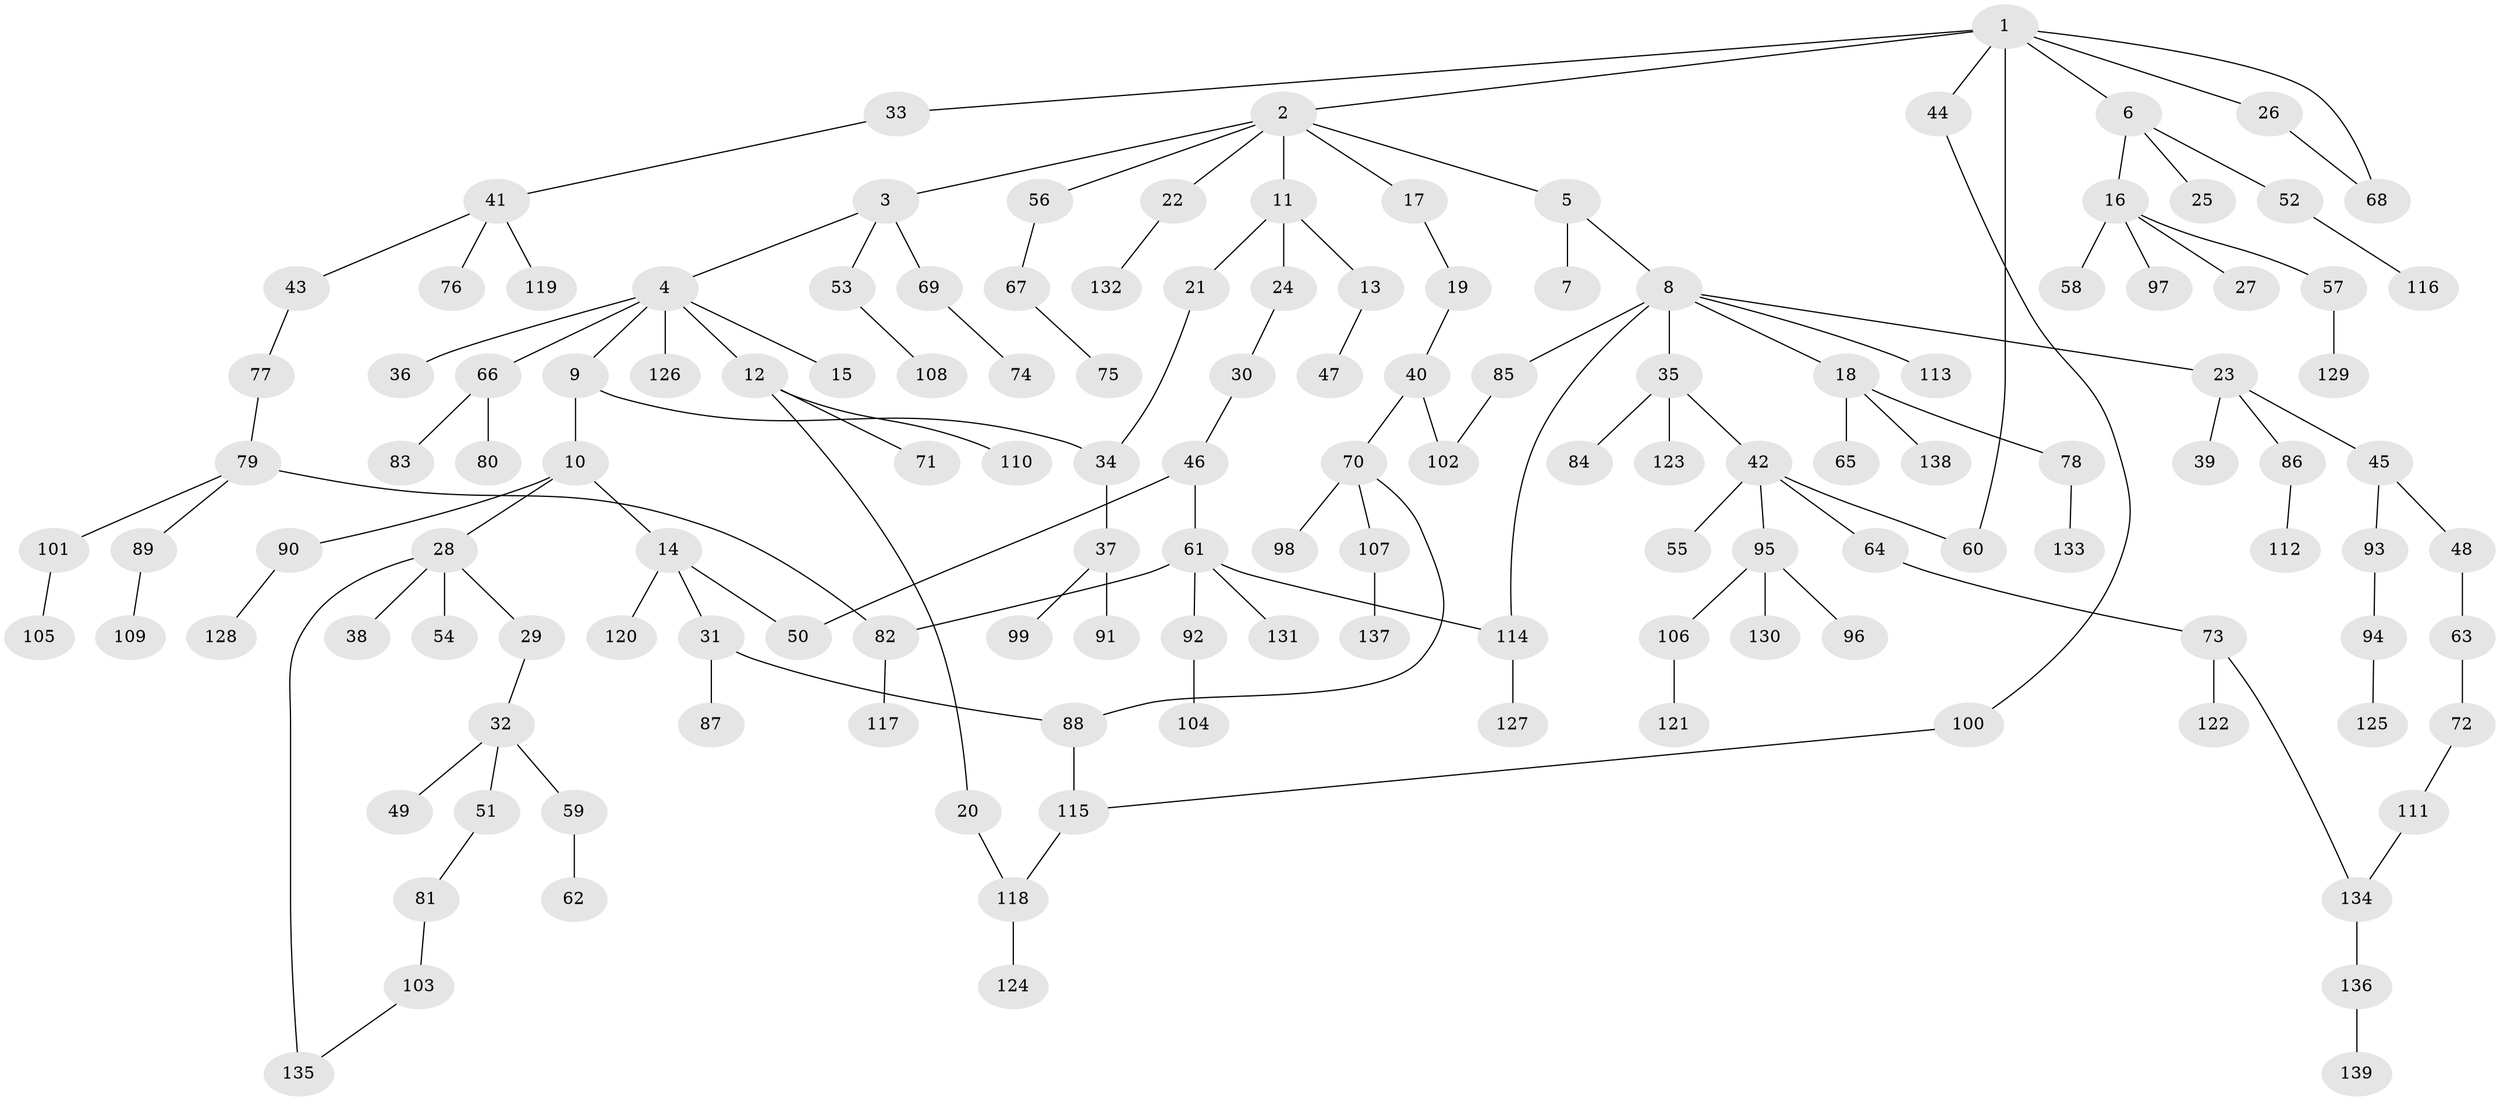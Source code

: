// Generated by graph-tools (version 1.1) at 2025/00/03/09/25 03:00:56]
// undirected, 139 vertices, 150 edges
graph export_dot {
graph [start="1"]
  node [color=gray90,style=filled];
  1;
  2;
  3;
  4;
  5;
  6;
  7;
  8;
  9;
  10;
  11;
  12;
  13;
  14;
  15;
  16;
  17;
  18;
  19;
  20;
  21;
  22;
  23;
  24;
  25;
  26;
  27;
  28;
  29;
  30;
  31;
  32;
  33;
  34;
  35;
  36;
  37;
  38;
  39;
  40;
  41;
  42;
  43;
  44;
  45;
  46;
  47;
  48;
  49;
  50;
  51;
  52;
  53;
  54;
  55;
  56;
  57;
  58;
  59;
  60;
  61;
  62;
  63;
  64;
  65;
  66;
  67;
  68;
  69;
  70;
  71;
  72;
  73;
  74;
  75;
  76;
  77;
  78;
  79;
  80;
  81;
  82;
  83;
  84;
  85;
  86;
  87;
  88;
  89;
  90;
  91;
  92;
  93;
  94;
  95;
  96;
  97;
  98;
  99;
  100;
  101;
  102;
  103;
  104;
  105;
  106;
  107;
  108;
  109;
  110;
  111;
  112;
  113;
  114;
  115;
  116;
  117;
  118;
  119;
  120;
  121;
  122;
  123;
  124;
  125;
  126;
  127;
  128;
  129;
  130;
  131;
  132;
  133;
  134;
  135;
  136;
  137;
  138;
  139;
  1 -- 2;
  1 -- 6;
  1 -- 26;
  1 -- 33;
  1 -- 44;
  1 -- 60;
  1 -- 68;
  2 -- 3;
  2 -- 5;
  2 -- 11;
  2 -- 17;
  2 -- 22;
  2 -- 56;
  3 -- 4;
  3 -- 53;
  3 -- 69;
  4 -- 9;
  4 -- 12;
  4 -- 15;
  4 -- 36;
  4 -- 66;
  4 -- 126;
  5 -- 7;
  5 -- 8;
  6 -- 16;
  6 -- 25;
  6 -- 52;
  8 -- 18;
  8 -- 23;
  8 -- 35;
  8 -- 85;
  8 -- 113;
  8 -- 114;
  9 -- 10;
  9 -- 34;
  10 -- 14;
  10 -- 28;
  10 -- 90;
  11 -- 13;
  11 -- 21;
  11 -- 24;
  12 -- 20;
  12 -- 71;
  12 -- 110;
  13 -- 47;
  14 -- 31;
  14 -- 50;
  14 -- 120;
  16 -- 27;
  16 -- 57;
  16 -- 58;
  16 -- 97;
  17 -- 19;
  18 -- 65;
  18 -- 78;
  18 -- 138;
  19 -- 40;
  20 -- 118;
  21 -- 34;
  22 -- 132;
  23 -- 39;
  23 -- 45;
  23 -- 86;
  24 -- 30;
  26 -- 68;
  28 -- 29;
  28 -- 38;
  28 -- 54;
  28 -- 135;
  29 -- 32;
  30 -- 46;
  31 -- 87;
  31 -- 88;
  32 -- 49;
  32 -- 51;
  32 -- 59;
  33 -- 41;
  34 -- 37;
  35 -- 42;
  35 -- 84;
  35 -- 123;
  37 -- 91;
  37 -- 99;
  40 -- 70;
  40 -- 102;
  41 -- 43;
  41 -- 76;
  41 -- 119;
  42 -- 55;
  42 -- 64;
  42 -- 95;
  42 -- 60;
  43 -- 77;
  44 -- 100;
  45 -- 48;
  45 -- 93;
  46 -- 61;
  46 -- 50;
  48 -- 63;
  51 -- 81;
  52 -- 116;
  53 -- 108;
  56 -- 67;
  57 -- 129;
  59 -- 62;
  61 -- 82;
  61 -- 92;
  61 -- 131;
  61 -- 114;
  63 -- 72;
  64 -- 73;
  66 -- 80;
  66 -- 83;
  67 -- 75;
  69 -- 74;
  70 -- 88;
  70 -- 98;
  70 -- 107;
  72 -- 111;
  73 -- 122;
  73 -- 134;
  77 -- 79;
  78 -- 133;
  79 -- 89;
  79 -- 101;
  79 -- 82;
  81 -- 103;
  82 -- 117;
  85 -- 102;
  86 -- 112;
  88 -- 115;
  89 -- 109;
  90 -- 128;
  92 -- 104;
  93 -- 94;
  94 -- 125;
  95 -- 96;
  95 -- 106;
  95 -- 130;
  100 -- 115;
  101 -- 105;
  103 -- 135;
  106 -- 121;
  107 -- 137;
  111 -- 134;
  114 -- 127;
  115 -- 118;
  118 -- 124;
  134 -- 136;
  136 -- 139;
}
